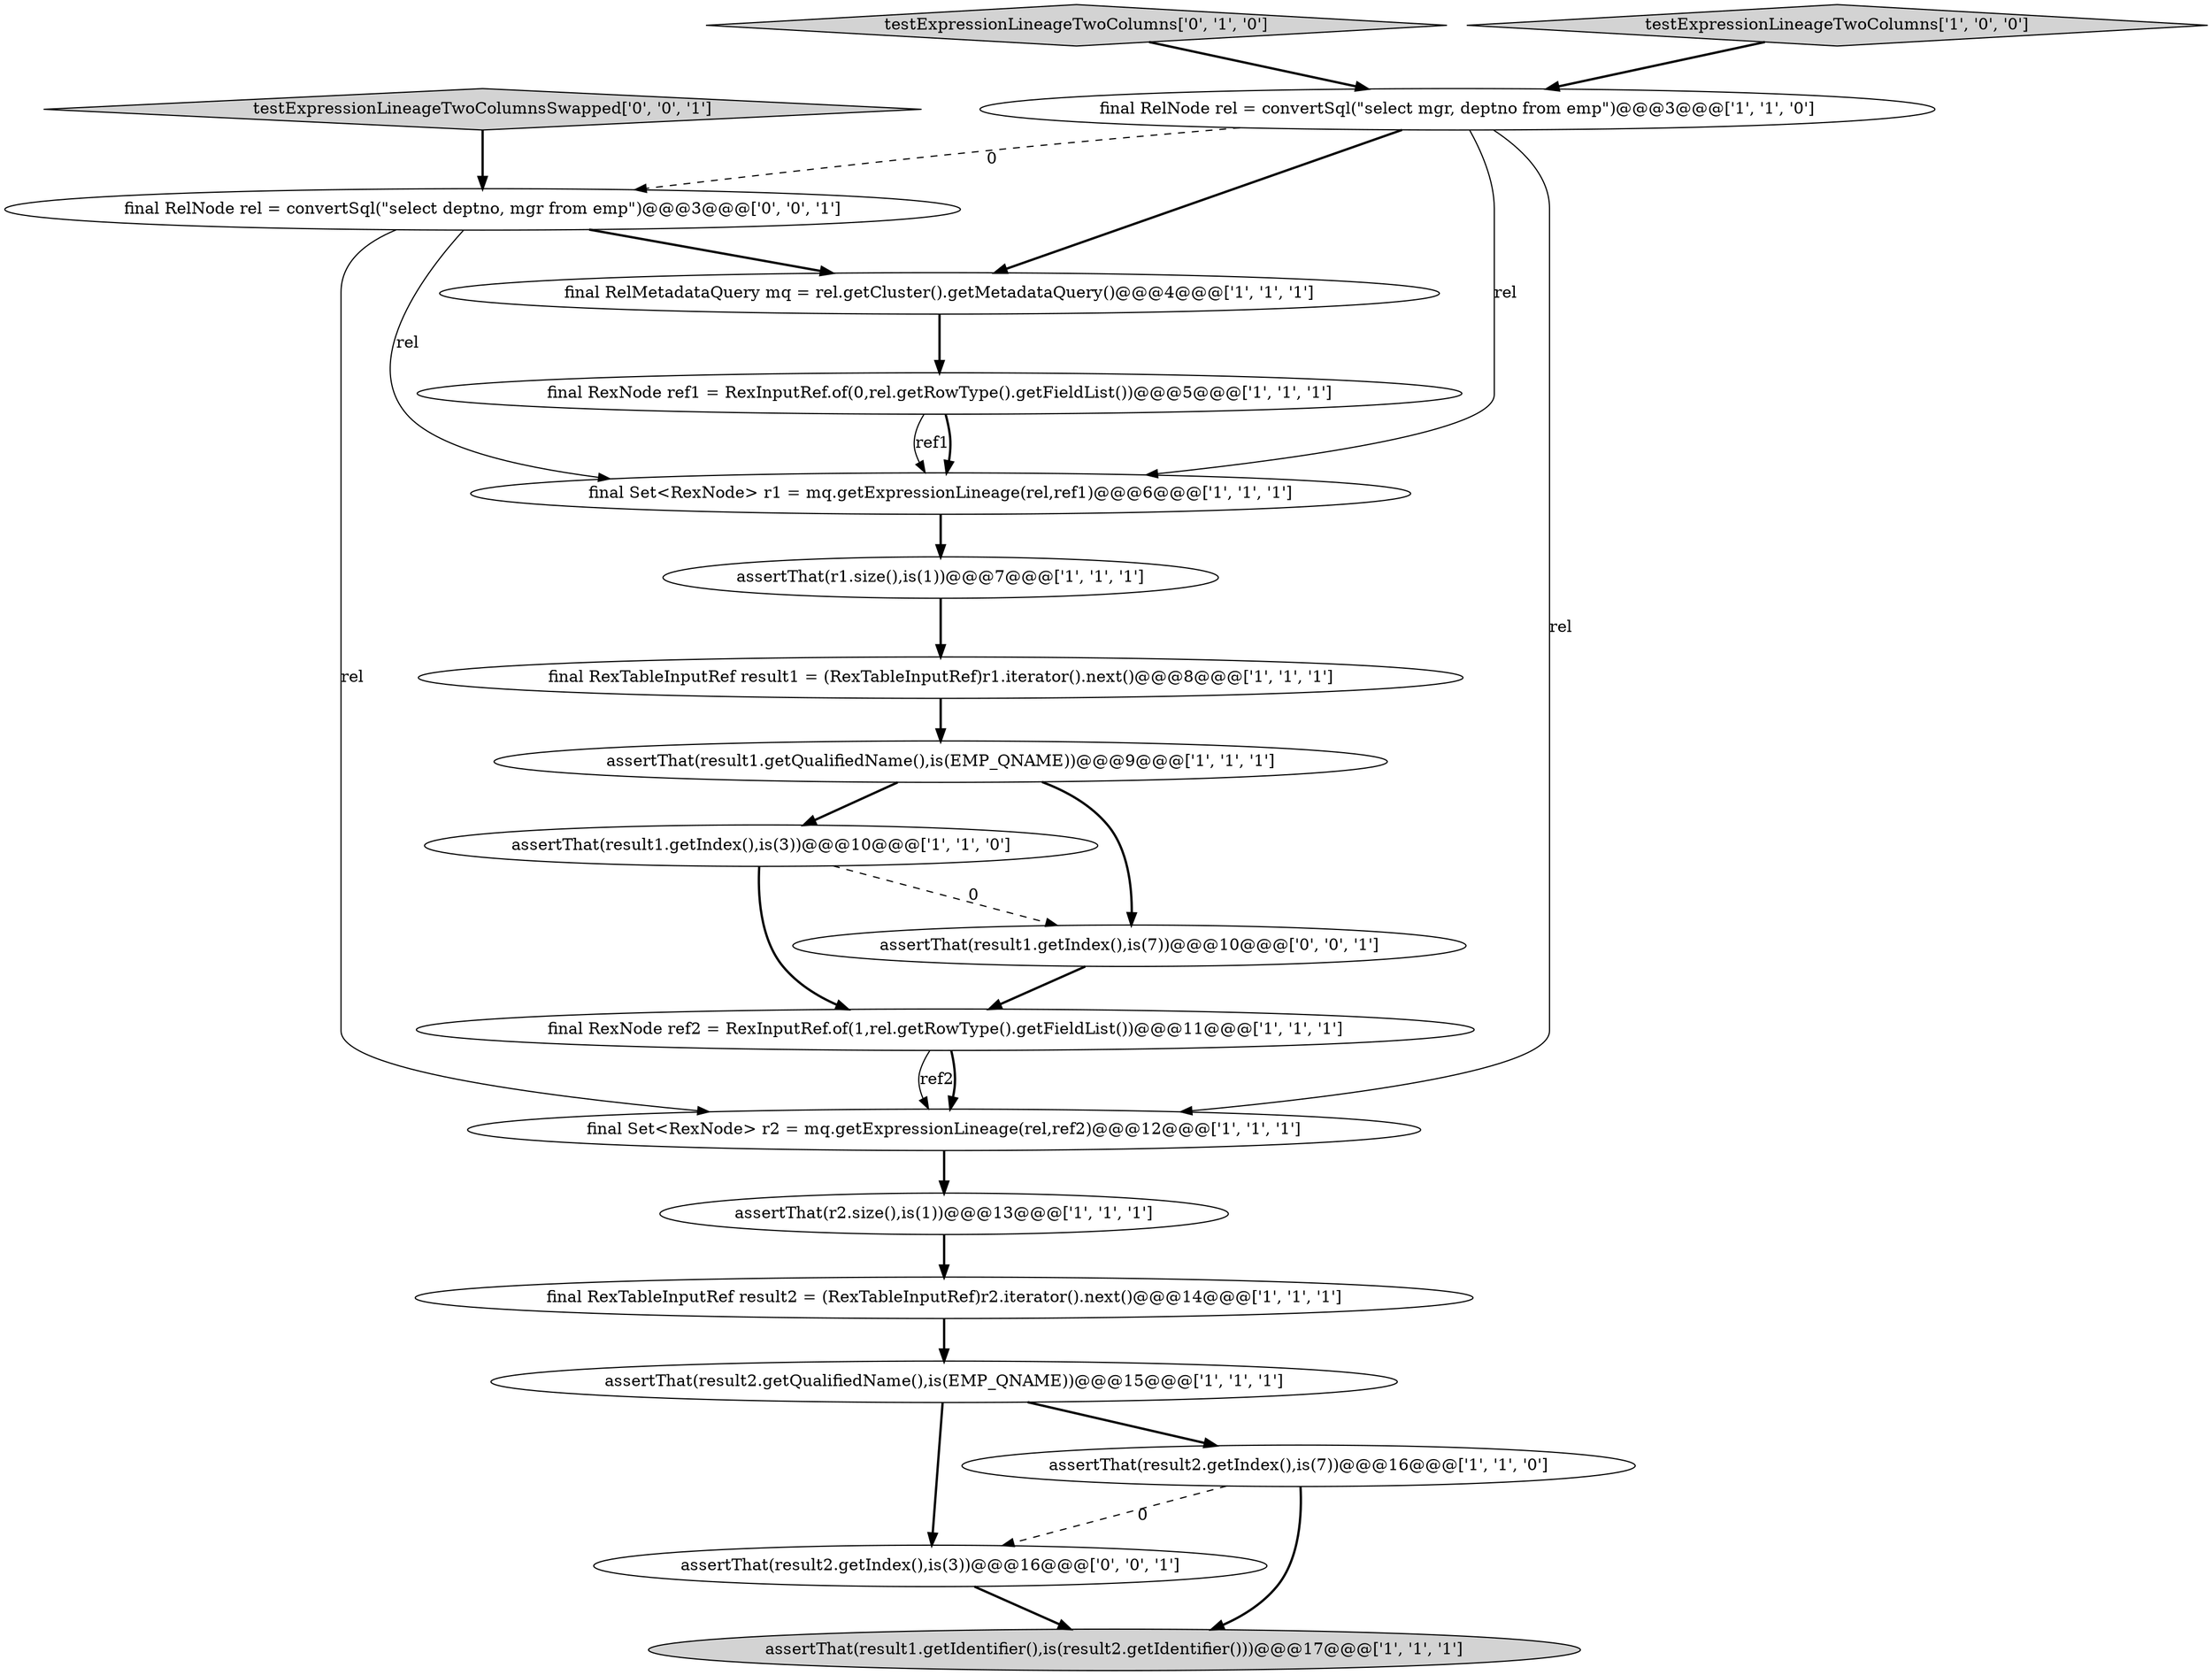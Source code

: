 digraph {
3 [style = filled, label = "final Set<RexNode> r1 = mq.getExpressionLineage(rel,ref1)@@@6@@@['1', '1', '1']", fillcolor = white, shape = ellipse image = "AAA0AAABBB1BBB"];
20 [style = filled, label = "final RelNode rel = convertSql(\"select deptno, mgr from emp\")@@@3@@@['0', '0', '1']", fillcolor = white, shape = ellipse image = "AAA0AAABBB3BBB"];
1 [style = filled, label = "final RelMetadataQuery mq = rel.getCluster().getMetadataQuery()@@@4@@@['1', '1', '1']", fillcolor = white, shape = ellipse image = "AAA0AAABBB1BBB"];
12 [style = filled, label = "assertThat(r2.size(),is(1))@@@13@@@['1', '1', '1']", fillcolor = white, shape = ellipse image = "AAA0AAABBB1BBB"];
2 [style = filled, label = "final RexTableInputRef result1 = (RexTableInputRef)r1.iterator().next()@@@8@@@['1', '1', '1']", fillcolor = white, shape = ellipse image = "AAA0AAABBB1BBB"];
16 [style = filled, label = "testExpressionLineageTwoColumns['0', '1', '0']", fillcolor = lightgray, shape = diamond image = "AAA0AAABBB2BBB"];
13 [style = filled, label = "final RexNode ref1 = RexInputRef.of(0,rel.getRowType().getFieldList())@@@5@@@['1', '1', '1']", fillcolor = white, shape = ellipse image = "AAA0AAABBB1BBB"];
11 [style = filled, label = "assertThat(result2.getQualifiedName(),is(EMP_QNAME))@@@15@@@['1', '1', '1']", fillcolor = white, shape = ellipse image = "AAA0AAABBB1BBB"];
15 [style = filled, label = "testExpressionLineageTwoColumns['1', '0', '0']", fillcolor = lightgray, shape = diamond image = "AAA0AAABBB1BBB"];
9 [style = filled, label = "final Set<RexNode> r2 = mq.getExpressionLineage(rel,ref2)@@@12@@@['1', '1', '1']", fillcolor = white, shape = ellipse image = "AAA0AAABBB1BBB"];
19 [style = filled, label = "testExpressionLineageTwoColumnsSwapped['0', '0', '1']", fillcolor = lightgray, shape = diamond image = "AAA0AAABBB3BBB"];
18 [style = filled, label = "assertThat(result2.getIndex(),is(3))@@@16@@@['0', '0', '1']", fillcolor = white, shape = ellipse image = "AAA0AAABBB3BBB"];
14 [style = filled, label = "final RexNode ref2 = RexInputRef.of(1,rel.getRowType().getFieldList())@@@11@@@['1', '1', '1']", fillcolor = white, shape = ellipse image = "AAA0AAABBB1BBB"];
7 [style = filled, label = "final RelNode rel = convertSql(\"select mgr, deptno from emp\")@@@3@@@['1', '1', '0']", fillcolor = white, shape = ellipse image = "AAA0AAABBB1BBB"];
10 [style = filled, label = "assertThat(r1.size(),is(1))@@@7@@@['1', '1', '1']", fillcolor = white, shape = ellipse image = "AAA0AAABBB1BBB"];
4 [style = filled, label = "assertThat(result1.getIndex(),is(3))@@@10@@@['1', '1', '0']", fillcolor = white, shape = ellipse image = "AAA0AAABBB1BBB"];
17 [style = filled, label = "assertThat(result1.getIndex(),is(7))@@@10@@@['0', '0', '1']", fillcolor = white, shape = ellipse image = "AAA0AAABBB3BBB"];
8 [style = filled, label = "assertThat(result1.getQualifiedName(),is(EMP_QNAME))@@@9@@@['1', '1', '1']", fillcolor = white, shape = ellipse image = "AAA0AAABBB1BBB"];
6 [style = filled, label = "assertThat(result1.getIdentifier(),is(result2.getIdentifier()))@@@17@@@['1', '1', '1']", fillcolor = lightgray, shape = ellipse image = "AAA0AAABBB1BBB"];
5 [style = filled, label = "final RexTableInputRef result2 = (RexTableInputRef)r2.iterator().next()@@@14@@@['1', '1', '1']", fillcolor = white, shape = ellipse image = "AAA0AAABBB1BBB"];
0 [style = filled, label = "assertThat(result2.getIndex(),is(7))@@@16@@@['1', '1', '0']", fillcolor = white, shape = ellipse image = "AAA0AAABBB1BBB"];
4->14 [style = bold, label=""];
7->9 [style = solid, label="rel"];
7->1 [style = bold, label=""];
12->5 [style = bold, label=""];
15->7 [style = bold, label=""];
20->3 [style = solid, label="rel"];
4->17 [style = dashed, label="0"];
0->6 [style = bold, label=""];
13->3 [style = solid, label="ref1"];
19->20 [style = bold, label=""];
14->9 [style = solid, label="ref2"];
16->7 [style = bold, label=""];
7->20 [style = dashed, label="0"];
20->1 [style = bold, label=""];
1->13 [style = bold, label=""];
11->18 [style = bold, label=""];
8->17 [style = bold, label=""];
3->10 [style = bold, label=""];
11->0 [style = bold, label=""];
13->3 [style = bold, label=""];
18->6 [style = bold, label=""];
17->14 [style = bold, label=""];
0->18 [style = dashed, label="0"];
14->9 [style = bold, label=""];
10->2 [style = bold, label=""];
5->11 [style = bold, label=""];
9->12 [style = bold, label=""];
20->9 [style = solid, label="rel"];
8->4 [style = bold, label=""];
7->3 [style = solid, label="rel"];
2->8 [style = bold, label=""];
}
